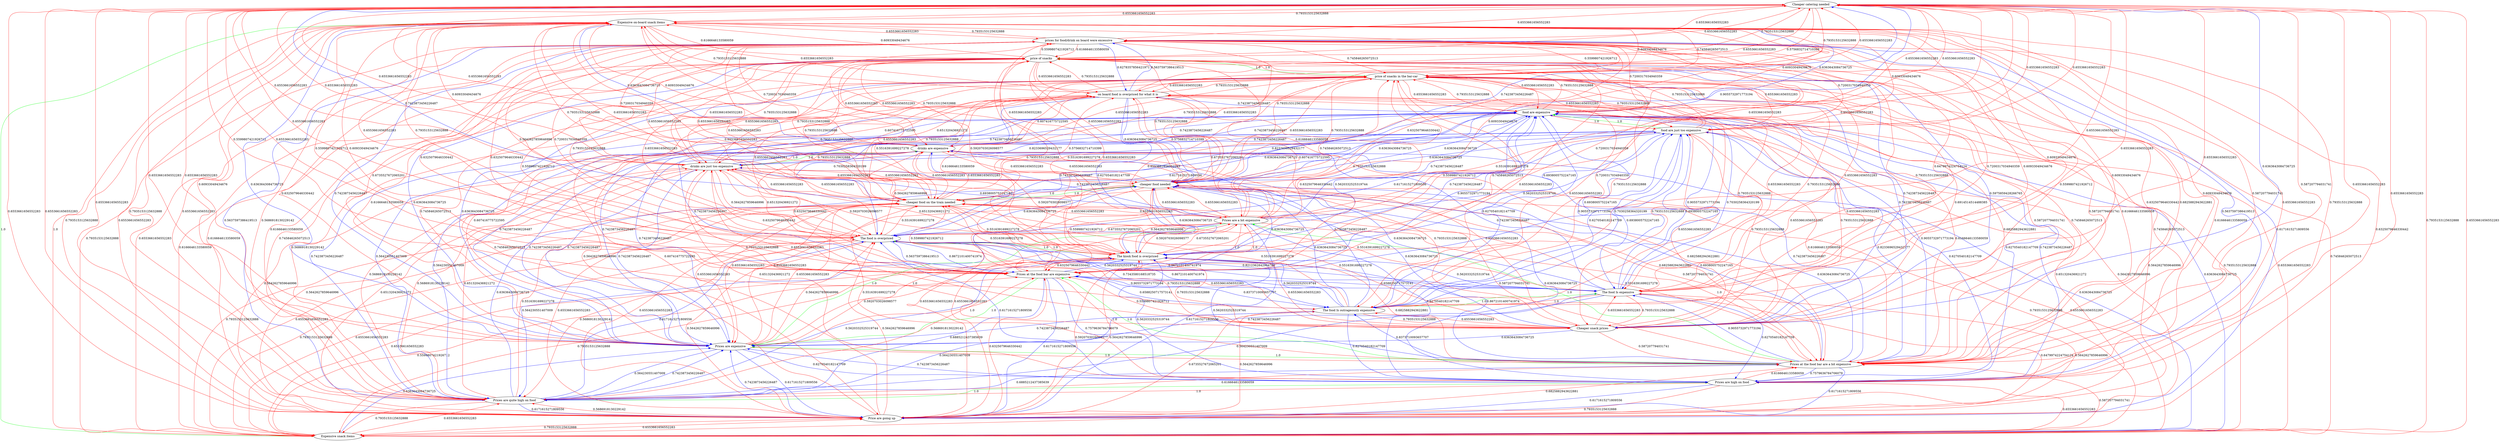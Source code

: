 digraph rawGraph {
"Cheaper catering needed";"Cheaper snack prices";"Expensive on-board snack items";"Expensive snack items";"Price are going up";"Prices are quite high on food";"Prices are high on food";"Prices at the food bar are a bit expensive";"Prices at the food bar are expensive";"Prices are expensive";"Prices are a bit expensive";"The food Is outrageously expensive";"The food Is expensive";"The kiosk food is overpriced";"The food is overpriced";"cheaper food on the train needed";"cheaper food needed";"drinks are just too expensive";"drinks are expensive";"food are just too expensive";"food are expensive";"on board food is overpriced for what it is";"price of snacks in the bar-car";"price of snacks";"prices for food/drink on board were excessive";"Cheaper snack prices" -> "Cheaper catering needed" [label=0.6363643084736725] [color=blue]
"Expensive on-board snack items" -> "Expensive snack items" [label=1.0] [color=green]
"Expensive snack items" -> "Expensive on-board snack items" [label=1.0] [color=red]
"Cheaper catering needed" -> "Expensive on-board snack items" [label=0.7935153125632888] [color=red]
"Cheaper catering needed" -> "Expensive snack items" [label=0.7935153125632888] [color=red]
"Cheaper snack prices" -> "Expensive on-board snack items" [label=0.60933049434676] [color=red]
"Expensive on-board snack items" -> "Cheaper catering needed" [label=0.6553661656552283] [color=red]
"Expensive snack items" -> "Cheaper catering needed" [label=0.6553661656552283] [color=red]
"Cheaper catering needed" -> "Price are going up" [label=0.6553661656552283] [color=red]
"Expensive on-board snack items" -> "Price are going up" [label=0.6553661656552283] [color=red]
"Expensive snack items" -> "Price are going up" [label=0.6553661656552283] [color=red]
"Price are going up" -> "Cheaper catering needed" [label=0.6553661656552283] [color=red]
"Price are going up" -> "Expensive on-board snack items" [label=0.7935153125632888] [color=red]
"Price are going up" -> "Expensive snack items" [label=0.7935153125632888] [color=red]
"Prices are quite high on food" -> "Prices are high on food" [label=1.0] [color=green]
"Prices are high on food" -> "Prices are quite high on food" [label=1.0] [color=red]
"Expensive on-board snack items" -> "Prices are quite high on food" [label=0.6553661656552283] [color=red]
"Expensive on-board snack items" -> "Prices are high on food" [label=0.6553661656552283] [color=red]
"Expensive snack items" -> "Prices are quite high on food" [label=0.6553661656552283] [color=red]
"Expensive snack items" -> "Prices are high on food" [label=0.6553661656552283] [color=red]
"Price are going up" -> "Prices are quite high on food" [label=0.5686918130229142] [color=red]
"Prices are quite high on food" -> "Cheaper catering needed" [label=0.6553661656552283] [color=red]
"Prices are quite high on food" -> "Expensive on-board snack items" [label=0.7935153125632888] [color=red]
"Prices are quite high on food" -> "Expensive snack items" [label=0.7935153125632888] [color=red]
"Prices are quite high on food" -> "Price are going up" [label=0.6171615271809556] [color=blue]
"Prices are high on food" -> "Cheaper catering needed" [label=0.6553661656552283] [color=red]
"Prices are high on food" -> "Expensive on-board snack items" [label=0.7935153125632888] [color=red]
"Prices are high on food" -> "Expensive snack items" [label=0.7935153125632888] [color=red]
"Prices are high on food" -> "Price are going up" [label=0.6171615271809556] [color=blue]
"Prices at the food bar are a bit expensive" -> "Prices at the food bar are expensive" [label=1.0] [color=green]
"Prices at the food bar are expensive" -> "Prices are expensive" [label=1.0] [color=green]
"Prices at the food bar are a bit expensive" -> "Prices are a bit expensive" [label=1.0] [color=green]
"Prices are a bit expensive" -> "Prices are expensive" [label=1.0] [color=green]
"Prices at the food bar are a bit expensive" -> "Prices are expensive" [label=1.0] [color=green]
"Prices at the food bar are expensive" -> "Prices at the food bar are a bit expensive" [label=1.0] [color=red]
"Prices at the food bar are expensive" -> "Prices are a bit expensive" [label=1.0] [color=red]
"Prices are expensive" -> "Prices at the food bar are a bit expensive" [label=1.0] [color=red]
"Prices are expensive" -> "Prices at the food bar are expensive" [label=1.0] [color=red]
"Prices are expensive" -> "Prices are a bit expensive" [label=1.0] [color=red]
"Prices are a bit expensive" -> "Prices at the food bar are a bit expensive" [label=1.0] [color=red]
"Prices are a bit expensive" -> "Prices at the food bar are expensive" [label=1.0] [color=red]
"Cheaper catering needed" -> "Prices at the food bar are a bit expensive" [label=0.587207794031741] [color=red]
"Cheaper catering needed" -> "Prices at the food bar are expensive" [label=0.5599807421926712] [color=red]
"Cheaper catering needed" -> "Prices are expensive" [label=0.6553661656552283] [color=red]
"Cheaper catering needed" -> "Prices are a bit expensive" [label=0.6553661656552283] [color=red]
"Cheaper snack prices" -> "Prices at the food bar are a bit expensive" [label=0.587207794031741] [color=red]
"Cheaper snack prices" -> "Prices at the food bar are expensive" [label=0.5599807421926712] [color=red]
"Cheaper snack prices" -> "Prices are expensive" [label=0.6363643084736725] [color=blue]
"Expensive on-board snack items" -> "Prices at the food bar are a bit expensive" [label=0.587207794031741] [color=red]
"Expensive on-board snack items" -> "Prices at the food bar are expensive" [label=0.5599807421926712] [color=red]
"Expensive on-board snack items" -> "Prices are expensive" [label=0.6363643084736725] [color=blue]
"Expensive snack items" -> "Prices at the food bar are a bit expensive" [label=0.587207794031741] [color=red]
"Expensive snack items" -> "Prices at the food bar are expensive" [label=0.5599807421926712] [color=red]
"Expensive snack items" -> "Prices are expensive" [label=0.6363643084736725] [color=blue]
"Price are going up" -> "Prices at the food bar are a bit expensive" [label=0.6825882943622881] [color=red]
"Price are going up" -> "Prices at the food bar are expensive" [label=0.6325079646330442] [color=red]
"Price are going up" -> "Prices are expensive" [label=0.7423873456226487] [color=blue]
"Prices are quite high on food" -> "Prices at the food bar are a bit expensive" [label=0.6166646133580059] [color=red]
"Prices are quite high on food" -> "Prices are expensive" [label=0.7423873456226487] [color=blue]
"Prices are high on food" -> "Prices at the food bar are a bit expensive" [label=0.6166646133580059] [color=red]
"Prices are high on food" -> "Prices are expensive" [label=0.7423873456226487] [color=blue]
"Prices at the food bar are a bit expensive" -> "Cheaper catering needed" [label=0.6553661656552283] [color=red]
"Prices at the food bar are a bit expensive" -> "Expensive on-board snack items" [label=0.60933049434676] [color=red]
"Prices at the food bar are a bit expensive" -> "Price are going up" [label=0.6171615271809556] [color=blue]
"Prices at the food bar are a bit expensive" -> "Prices are quite high on food" [label=0.6885212437385639] [color=blue]
"Prices at the food bar are a bit expensive" -> "Prices are high on food" [label=0.7579636784706079] [color=blue]
"Prices at the food bar are expensive" -> "Cheaper catering needed" [label=0.6553661656552283] [color=red]
"Prices at the food bar are expensive" -> "Expensive on-board snack items" [label=0.60933049434676] [color=red]
"Prices at the food bar are expensive" -> "Price are going up" [label=0.6171615271809556] [color=blue]
"Prices at the food bar are expensive" -> "Prices are quite high on food" [label=0.6885212437385639] [color=blue]
"Prices at the food bar are expensive" -> "Prices are high on food" [label=0.7579636784706079] [color=blue]
"Prices are expensive" -> "Cheaper catering needed" [label=0.6553661656552283] [color=red]
"Prices are expensive" -> "Expensive on-board snack items" [label=0.60933049434676] [color=red]
"Prices are expensive" -> "Price are going up" [label=0.6171615271809556] [color=blue]
"Prices are expensive" -> "Prices are quite high on food" [label=0.564230551407009] [color=blue]
"Prices are expensive" -> "Prices are high on food" [label=0.6270540182147709] [color=blue]
"Prices are a bit expensive" -> "Cheaper catering needed" [label=0.6553661656552283] [color=red]
"Prices are a bit expensive" -> "Expensive on-board snack items" [label=0.60933049434676] [color=red]
"Prices are a bit expensive" -> "Price are going up" [label=0.6171615271809556] [color=blue]
"Prices are a bit expensive" -> "Prices are quite high on food" [label=0.564230551407009] [color=blue]
"Prices are a bit expensive" -> "Prices are high on food" [label=0.6270540182147709] [color=blue]
"The food Is outrageously expensive" -> "The food Is expensive" [label=1.0] [color=green]
"The food Is expensive" -> "The food Is outrageously expensive" [label=1.0] [color=red]
"Cheaper snack prices" -> "The food Is outrageously expensive" [label=0.6553661656552283] [color=red]
"Cheaper snack prices" -> "The food Is expensive" [label=0.6553661656552283] [color=red]
"Price are going up" -> "The food Is outrageously expensive" [label=0.6735527672065201] [color=red]
"Price are going up" -> "The food Is expensive" [label=0.6479974224754124] [color=red]
"Prices at the food bar are a bit expensive" -> "The food Is outrageously expensive" [label=0.8373710093657707] [color=blue]
"Prices at the food bar are a bit expensive" -> "The food Is expensive" [label=0.9055732971773194] [color=blue]
"Prices at the food bar are expensive" -> "The food Is outrageously expensive" [label=0.8373710093657707] [color=blue]
"Prices at the food bar are expensive" -> "The food Is expensive" [label=0.9055732971773194] [color=blue]
"The food Is outrageously expensive" -> "Cheaper catering needed" [label=0.6553661656552283] [color=red]
"The food Is outrageously expensive" -> "Cheaper snack prices" [label=0.7935153125632888] [color=red]
"The food Is outrageously expensive" -> "Expensive on-board snack items" [label=0.60933049434676] [color=red]
"The food Is outrageously expensive" -> "Price are going up" [label=0.5642627859646996] [color=red]
"The food Is outrageously expensive" -> "Prices are quite high on food" [label=0.564230551407009] [color=blue]
"The food Is outrageously expensive" -> "Prices are high on food" [label=0.6270540182147709] [color=blue]
"The food Is outrageously expensive" -> "Prices at the food bar are expensive" [label=0.6588250717573141] [color=blue]
"The food Is outrageously expensive" -> "Prices are expensive" [label=0.7423873456226487] [color=blue]
"The food Is expensive" -> "Cheaper catering needed" [label=0.6553661656552283] [color=red]
"The food Is expensive" -> "Cheaper snack prices" [label=0.7935153125632888] [color=red]
"The food Is expensive" -> "Expensive on-board snack items" [label=0.60933049434676] [color=red]
"The food Is expensive" -> "Price are going up" [label=0.5642627859646996] [color=red]
"The food Is expensive" -> "Prices are quite high on food" [label=0.564230551407009] [color=blue]
"The food Is expensive" -> "Prices are high on food" [label=0.6270540182147709] [color=blue]
"The food Is expensive" -> "Prices at the food bar are expensive" [label=0.6588250717573141] [color=blue]
"The food Is expensive" -> "Prices are expensive" [label=0.7423873456226487] [color=blue]
"The kiosk food is overpriced" -> "The food is overpriced" [label=1.0] [color=green]
"The food is overpriced" -> "The kiosk food is overpriced" [label=1.0] [color=red]
"Cheaper snack prices" -> "The kiosk food is overpriced" [label=0.6553661656552283] [color=red]
"Cheaper snack prices" -> "The food is overpriced" [label=0.6553661656552283] [color=red]
"Expensive on-board snack items" -> "The kiosk food is overpriced" [label=0.6553661656552283] [color=red]
"Expensive on-board snack items" -> "The food is overpriced" [label=0.6553661656552283] [color=red]
"Expensive snack items" -> "The kiosk food is overpriced" [label=0.6553661656552283] [color=red]
"Expensive snack items" -> "The food is overpriced" [label=0.6553661656552283] [color=red]
"Price are going up" -> "The kiosk food is overpriced" [label=0.5920703026098577] [color=red]
"Price are going up" -> "The food is overpriced" [label=0.5642627859646996] [color=red]
"Prices are quite high on food" -> "The kiosk food is overpriced" [label=0.5620332525319744] [color=blue]
"Prices are quite high on food" -> "The food is overpriced" [label=0.6171615271809556] [color=blue]
"Prices are high on food" -> "The kiosk food is overpriced" [label=0.5620332525319744] [color=blue]
"Prices are high on food" -> "The food is overpriced" [label=0.6171615271809556] [color=blue]
"Prices at the food bar are a bit expensive" -> "The kiosk food is overpriced" [label=0.5620332525319744] [color=blue]
"Prices at the food bar are a bit expensive" -> "The food is overpriced" [label=0.8672101400741974] [color=blue]
"Prices at the food bar are expensive" -> "The kiosk food is overpriced" [label=0.5620332525319744] [color=blue]
"Prices at the food bar are expensive" -> "The food is overpriced" [label=0.8672101400741974] [color=blue]
"Prices are expensive" -> "The kiosk food is overpriced" [label=0.5920703026098577] [color=red]
"Prices are expensive" -> "The food is overpriced" [label=0.5642627859646996] [color=red]
"Prices are a bit expensive" -> "The kiosk food is overpriced" [label=0.5920703026098577] [color=red]
"Prices are a bit expensive" -> "The food is overpriced" [label=0.5642627859646996] [color=red]
"The food Is outrageously expensive" -> "The kiosk food is overpriced" [label=0.5620332525319744] [color=blue]
"The food Is outrageously expensive" -> "The food is overpriced" [label=0.8672101400741974] [color=blue]
"The food Is expensive" -> "The kiosk food is overpriced" [label=0.5620332525319744] [color=blue]
"The food Is expensive" -> "The food is overpriced" [label=0.8672101400741974] [color=blue]
"The kiosk food is overpriced" -> "Cheaper catering needed" [label=0.6553661656552283] [color=red]
"The kiosk food is overpriced" -> "Cheaper snack prices" [label=0.7935153125632888] [color=red]
"The kiosk food is overpriced" -> "Expensive on-board snack items" [label=0.7935153125632888] [color=red]
"The kiosk food is overpriced" -> "Expensive snack items" [label=0.7935153125632888] [color=red]
"The kiosk food is overpriced" -> "Price are going up" [label=0.5642627859646996] [color=red]
"The kiosk food is overpriced" -> "Prices are quite high on food" [label=0.5686918130229142] [color=red]
"The kiosk food is overpriced" -> "Prices at the food bar are a bit expensive" [label=0.6825882943622881] [color=red]
"The kiosk food is overpriced" -> "Prices at the food bar are expensive" [label=0.6325079646330442] [color=red]
"The kiosk food is overpriced" -> "Prices are a bit expensive" [label=0.6735527672065201] [color=red]
"The food is overpriced" -> "Cheaper catering needed" [label=0.6553661656552283] [color=red]
"The food is overpriced" -> "Cheaper snack prices" [label=0.7935153125632888] [color=red]
"The food is overpriced" -> "Expensive on-board snack items" [label=0.7935153125632888] [color=red]
"The food is overpriced" -> "Expensive snack items" [label=0.7935153125632888] [color=red]
"The food is overpriced" -> "Price are going up" [label=0.5642627859646996] [color=red]
"The food is overpriced" -> "Prices are quite high on food" [label=0.5686918130229142] [color=red]
"The food is overpriced" -> "Prices at the food bar are expensive" [label=0.5637597386419513] [color=blue]
"The food is overpriced" -> "Prices are a bit expensive" [label=0.6735527672065201] [color=red]
"The food is overpriced" -> "The food Is outrageously expensive" [label=0.7343580168518735] [color=blue]
"The food is overpriced" -> "The food Is expensive" [label=0.8212362842904765] [color=blue]
"cheaper food on the train needed" -> "cheaper food needed" [label=1.0] [color=green]
"cheaper food needed" -> "cheaper food on the train needed" [label=1.0] [color=red]
"Cheaper catering needed" -> "cheaper food needed" [label=0.9055732971773194] [color=blue]
"Cheaper snack prices" -> "cheaper food on the train needed" [label=0.5516391699227278] [color=red]
"Cheaper snack prices" -> "cheaper food needed" [label=0.6363643084736725] [color=blue]
"Expensive on-board snack items" -> "cheaper food on the train needed" [label=0.6553661656552283] [color=red]
"Expensive on-board snack items" -> "cheaper food needed" [label=0.6553661656552283] [color=red]
"Expensive snack items" -> "cheaper food on the train needed" [label=0.6553661656552283] [color=red]
"Expensive snack items" -> "cheaper food needed" [label=0.6553661656552283] [color=red]
"Price are going up" -> "cheaper food on the train needed" [label=0.6553661656552283] [color=red]
"Price are going up" -> "cheaper food needed" [label=0.6553661656552283] [color=red]
"Prices are quite high on food" -> "cheaper food on the train needed" [label=0.5516391699227278] [color=red]
"Prices are quite high on food" -> "cheaper food needed" [label=0.6363643084736725] [color=blue]
"Prices are high on food" -> "cheaper food on the train needed" [label=0.5516391699227278] [color=red]
"Prices are high on food" -> "cheaper food needed" [label=0.6363643084736725] [color=blue]
"Prices at the food bar are a bit expensive" -> "cheaper food on the train needed" [label=0.5516391699227278] [color=red]
"Prices at the food bar are a bit expensive" -> "cheaper food needed" [label=0.6363643084736725] [color=blue]
"Prices at the food bar are expensive" -> "cheaper food on the train needed" [label=0.5516391699227278] [color=red]
"Prices at the food bar are expensive" -> "cheaper food needed" [label=0.6363643084736725] [color=blue]
"Prices are expensive" -> "cheaper food on the train needed" [label=0.6553661656552283] [color=red]
"Prices are expensive" -> "cheaper food needed" [label=0.6553661656552283] [color=red]
"Prices are a bit expensive" -> "cheaper food on the train needed" [label=0.6553661656552283] [color=red]
"Prices are a bit expensive" -> "cheaper food needed" [label=0.6553661656552283] [color=red]
"The food Is outrageously expensive" -> "cheaper food on the train needed" [label=0.5516391699227278] [color=red]
"The food Is outrageously expensive" -> "cheaper food needed" [label=0.6363643084736725] [color=blue]
"The food Is expensive" -> "cheaper food on the train needed" [label=0.5516391699227278] [color=red]
"The food Is expensive" -> "cheaper food needed" [label=0.6363643084736725] [color=blue]
"The kiosk food is overpriced" -> "cheaper food on the train needed" [label=0.5516391699227278] [color=red]
"The kiosk food is overpriced" -> "cheaper food needed" [label=0.6363643084736725] [color=blue]
"The food is overpriced" -> "cheaper food on the train needed" [label=0.5516391699227278] [color=red]
"The food is overpriced" -> "cheaper food needed" [label=0.6363643084736725] [color=blue]
"cheaper food on the train needed" -> "Cheaper catering needed" [label=0.7423873456226487] [color=blue]
"cheaper food on the train needed" -> "Expensive on-board snack items" [label=0.7935153125632888] [color=red]
"cheaper food on the train needed" -> "Expensive snack items" [label=0.7935153125632888] [color=red]
"cheaper food on the train needed" -> "Price are going up" [label=0.6553661656552283] [color=red]
"cheaper food on the train needed" -> "Prices at the food bar are a bit expensive" [label=0.587207794031741] [color=red]
"cheaper food on the train needed" -> "Prices at the food bar are expensive" [label=0.5599807421926712] [color=red]
"cheaper food on the train needed" -> "Prices are expensive" [label=0.6553661656552283] [color=red]
"cheaper food on the train needed" -> "Prices are a bit expensive" [label=0.6553661656552283] [color=red]
"cheaper food needed" -> "Cheaper catering needed" [label=0.7423873456226487] [color=blue]
"cheaper food needed" -> "Expensive on-board snack items" [label=0.7935153125632888] [color=red]
"cheaper food needed" -> "Expensive snack items" [label=0.7935153125632888] [color=red]
"cheaper food needed" -> "Price are going up" [label=0.6553661656552283] [color=red]
"cheaper food needed" -> "Prices at the food bar are a bit expensive" [label=0.587207794031741] [color=red]
"cheaper food needed" -> "Prices at the food bar are expensive" [label=0.5599807421926712] [color=red]
"cheaper food needed" -> "Prices are expensive" [label=0.6553661656552283] [color=red]
"cheaper food needed" -> "Prices are a bit expensive" [label=0.6553661656552283] [color=red]
"drinks are just too expensive" -> "drinks are expensive" [label=1.0] [color=green]
"drinks are expensive" -> "drinks are just too expensive" [label=1.0] [color=red]
"Cheaper catering needed" -> "drinks are just too expensive" [label=0.6553661656552283] [color=red]
"Cheaper catering needed" -> "drinks are expensive" [label=0.6553661656552283] [color=red]
"Cheaper snack prices" -> "drinks are just too expensive" [label=0.6553661656552283] [color=red]
"Cheaper snack prices" -> "drinks are expensive" [label=0.6553661656552283] [color=red]
"Expensive on-board snack items" -> "drinks are expensive" [label=0.6363643084736725] [color=blue]
"Expensive snack items" -> "drinks are expensive" [label=0.6363643084736725] [color=blue]
"Price are going up" -> "drinks are just too expensive" [label=0.651320436921272] [color=red]
"Prices are quite high on food" -> "drinks are just too expensive" [label=0.651320436921272] [color=red]
"Prices are high on food" -> "drinks are just too expensive" [label=0.651320436921272] [color=red]
"Prices at the food bar are a bit expensive" -> "drinks are just too expensive" [label=0.6938005752247165] [color=blue]
"Prices at the food bar are a bit expensive" -> "drinks are expensive" [label=0.7423873456226487] [color=blue]
"Prices at the food bar are expensive" -> "drinks are expensive" [label=0.7423873456226487] [color=blue]
"Prices are expensive" -> "drinks are expensive" [label=0.7423873456226487] [color=blue]
"Prices are a bit expensive" -> "drinks are just too expensive" [label=0.6938005752247165] [color=blue]
"Prices are a bit expensive" -> "drinks are expensive" [label=0.7423873456226487] [color=blue]
"The food Is outrageously expensive" -> "drinks are expensive" [label=0.7423873456226487] [color=blue]
"The food Is expensive" -> "drinks are expensive" [label=0.7423873456226487] [color=blue]
"The kiosk food is overpriced" -> "drinks are just too expensive" [label=0.651320436921272] [color=red]
"The food is overpriced" -> "drinks are just too expensive" [label=0.651320436921272] [color=red]
"cheaper food on the train needed" -> "drinks are just too expensive" [label=0.6553661656552283] [color=red]
"cheaper food on the train needed" -> "drinks are expensive" [label=0.6553661656552283] [color=red]
"cheaper food needed" -> "drinks are just too expensive" [label=0.6553661656552283] [color=red]
"cheaper food needed" -> "drinks are expensive" [label=0.6553661656552283] [color=red]
"drinks are just too expensive" -> "Cheaper catering needed" [label=0.6553661656552283] [color=red]
"drinks are just too expensive" -> "Cheaper snack prices" [label=0.7935153125632888] [color=red]
"drinks are just too expensive" -> "Expensive on-board snack items" [label=0.60933049434676] [color=red]
"drinks are just too expensive" -> "Price are going up" [label=0.5642627859646996] [color=red]
"drinks are just too expensive" -> "Prices are quite high on food" [label=0.5686918130229142] [color=red]
"drinks are just too expensive" -> "Prices at the food bar are a bit expensive" [label=0.6825882943622881] [color=red]
"drinks are just too expensive" -> "Prices at the food bar are expensive" [label=0.6325079646330442] [color=red]
"drinks are just too expensive" -> "Prices are expensive" [label=0.7423873456226487] [color=blue]
"drinks are just too expensive" -> "The kiosk food is overpriced" [label=0.5920703026098577] [color=red]
"drinks are just too expensive" -> "The food is overpriced" [label=0.5642627859646996] [color=red]
"drinks are just too expensive" -> "cheaper food on the train needed" [label=0.6553661656552283] [color=red]
"drinks are just too expensive" -> "cheaper food needed" [label=0.6553661656552283] [color=red]
"drinks are expensive" -> "Cheaper catering needed" [label=0.6553661656552283] [color=red]
"drinks are expensive" -> "Cheaper snack prices" [label=0.7935153125632888] [color=red]
"drinks are expensive" -> "Expensive on-board snack items" [label=0.60933049434676] [color=red]
"drinks are expensive" -> "Price are going up" [label=0.5642627859646996] [color=red]
"drinks are expensive" -> "Prices are quite high on food" [label=0.5686918130229142] [color=red]
"drinks are expensive" -> "Prices at the food bar are a bit expensive" [label=0.6825882943622881] [color=red]
"drinks are expensive" -> "Prices at the food bar are expensive" [label=0.6325079646330442] [color=red]
"drinks are expensive" -> "Prices are expensive" [label=0.7423873456226487] [color=blue]
"drinks are expensive" -> "The kiosk food is overpriced" [label=0.5920703026098577] [color=red]
"drinks are expensive" -> "The food is overpriced" [label=0.5642627859646996] [color=red]
"drinks are expensive" -> "cheaper food on the train needed" [label=0.6553661656552283] [color=red]
"drinks are expensive" -> "cheaper food needed" [label=0.6553661656552283] [color=red]
"food are just too expensive" -> "food are expensive" [label=1.0] [color=green]
"food are expensive" -> "food are just too expensive" [label=1.0] [color=red]
"Cheaper catering needed" -> "food are just too expensive" [label=0.6553661656552283] [color=red]
"Cheaper catering needed" -> "food are expensive" [label=0.6553661656552283] [color=red]
"Cheaper snack prices" -> "food are just too expensive" [label=0.6553661656552283] [color=red]
"Cheaper snack prices" -> "food are expensive" [label=0.6553661656552283] [color=red]
"Expensive on-board snack items" -> "food are expensive" [label=0.6363643084736725] [color=blue]
"Expensive snack items" -> "food are expensive" [label=0.6363643084736725] [color=blue]
"Price are going up" -> "food are just too expensive" [label=0.651320436921272] [color=red]
"Prices are quite high on food" -> "food are expensive" [label=0.7423873456226487] [color=blue]
"Prices are high on food" -> "food are expensive" [label=0.7423873456226487] [color=blue]
"Prices at the food bar are a bit expensive" -> "food are just too expensive" [label=0.8233696529432177] [color=blue]
"Prices at the food bar are a bit expensive" -> "food are expensive" [label=0.9055732971773194] [color=blue]
"Prices at the food bar are expensive" -> "food are just too expensive" [label=0.6938005752247165] [color=blue]
"Prices at the food bar are expensive" -> "food are expensive" [label=0.9055732971773194] [color=blue]
"Prices are expensive" -> "food are expensive" [label=0.7423873456226487] [color=blue]
"Prices are a bit expensive" -> "food are just too expensive" [label=0.6938005752247165] [color=blue]
"Prices are a bit expensive" -> "food are expensive" [label=0.7423873456226487] [color=blue]
"The food Is outrageously expensive" -> "food are just too expensive" [label=0.6938005752247165] [color=blue]
"The food Is outrageously expensive" -> "food are expensive" [label=0.9055732971773194] [color=blue]
"The food Is expensive" -> "food are just too expensive" [label=0.6938005752247165] [color=blue]
"The food Is expensive" -> "food are expensive" [label=0.9055732971773194] [color=blue]
"The kiosk food is overpriced" -> "food are expensive" [label=0.7423873456226487] [color=blue]
"The food is overpriced" -> "food are expensive" [label=0.7423873456226487] [color=blue]
"cheaper food on the train needed" -> "food are expensive" [label=0.6363643084736725] [color=blue]
"cheaper food needed" -> "food are expensive" [label=0.6363643084736725] [color=blue]
"drinks are just too expensive" -> "food are just too expensive" [label=0.8233696529432177] [color=blue]
"drinks are just too expensive" -> "food are expensive" [label=0.7423873456226487] [color=blue]
"drinks are expensive" -> "food are expensive" [label=0.7423873456226487] [color=blue]
"food are just too expensive" -> "Cheaper catering needed" [label=0.6553661656552283] [color=red]
"food are just too expensive" -> "Cheaper snack prices" [label=0.7935153125632888] [color=red]
"food are just too expensive" -> "Expensive on-board snack items" [label=0.60933049434676] [color=red]
"food are just too expensive" -> "Price are going up" [label=0.5642627859646996] [color=red]
"food are just too expensive" -> "Prices are quite high on food" [label=0.564230551407009] [color=blue]
"food are just too expensive" -> "Prices are high on food" [label=0.6270540182147709] [color=blue]
"food are just too expensive" -> "Prices at the food bar are a bit expensive" [label=0.6166646133580059] [color=red]
"food are just too expensive" -> "Prices are expensive" [label=0.7423873456226487] [color=blue]
"food are just too expensive" -> "The food Is outrageously expensive" [label=0.6270540182147709] [color=blue]
"food are just too expensive" -> "The food Is expensive" [label=0.7030258364320199] [color=blue]
"food are just too expensive" -> "The kiosk food is overpriced" [label=0.5620332525319744] [color=blue]
"food are just too expensive" -> "The food is overpriced" [label=0.6171615271809556] [color=blue]
"food are just too expensive" -> "cheaper food on the train needed" [label=0.5516391699227278] [color=red]
"food are just too expensive" -> "cheaper food needed" [label=0.6363643084736725] [color=blue]
"food are just too expensive" -> "drinks are just too expensive" [label=0.8233696529432177] [color=blue]
"food are just too expensive" -> "drinks are expensive" [label=0.7423873456226487] [color=blue]
"food are expensive" -> "Cheaper catering needed" [label=0.6553661656552283] [color=red]
"food are expensive" -> "Cheaper snack prices" [label=0.7935153125632888] [color=red]
"food are expensive" -> "Expensive on-board snack items" [label=0.60933049434676] [color=red]
"food are expensive" -> "Price are going up" [label=0.5642627859646996] [color=red]
"food are expensive" -> "Prices are quite high on food" [label=0.564230551407009] [color=blue]
"food are expensive" -> "Prices are high on food" [label=0.6270540182147709] [color=blue]
"food are expensive" -> "Prices at the food bar are a bit expensive" [label=0.6166646133580059] [color=red]
"food are expensive" -> "Prices are expensive" [label=0.7423873456226487] [color=blue]
"food are expensive" -> "The food Is outrageously expensive" [label=0.6270540182147709] [color=blue]
"food are expensive" -> "The food Is expensive" [label=0.7030258364320199] [color=blue]
"food are expensive" -> "The kiosk food is overpriced" [label=0.5620332525319744] [color=blue]
"food are expensive" -> "The food is overpriced" [label=0.6171615271809556] [color=blue]
"food are expensive" -> "cheaper food on the train needed" [label=0.5516391699227278] [color=red]
"food are expensive" -> "cheaper food needed" [label=0.6363643084736725] [color=blue]
"food are expensive" -> "drinks are expensive" [label=0.7423873456226487] [color=blue]
"Cheaper catering needed" -> "on board food is overpriced for what it is" [label=0.5756832714710399] [color=red]
"Cheaper snack prices" -> "on board food is overpriced for what it is" [label=0.6553661656552283] [color=red]
"Expensive on-board snack items" -> "on board food is overpriced for what it is" [label=0.6553661656552283] [color=red]
"Expensive snack items" -> "on board food is overpriced for what it is" [label=0.6553661656552283] [color=red]
"Price are going up" -> "on board food is overpriced for what it is" [label=0.607416775722595] [color=red]
"Prices are expensive" -> "on board food is overpriced for what it is" [label=0.607416775722595] [color=red]
"Prices are a bit expensive" -> "on board food is overpriced for what it is" [label=0.607416775722595] [color=red]
"cheaper food on the train needed" -> "on board food is overpriced for what it is" [label=0.5756832714710399] [color=red]
"cheaper food needed" -> "on board food is overpriced for what it is" [label=0.5756832714710399] [color=red]
"drinks are just too expensive" -> "on board food is overpriced for what it is" [label=0.607416775722595] [color=red]
"drinks are expensive" -> "on board food is overpriced for what it is" [label=0.607416775722595] [color=red]
"on board food is overpriced for what it is" -> "Cheaper catering needed" [label=0.6553661656552283] [color=red]
"on board food is overpriced for what it is" -> "Cheaper snack prices" [label=0.7935153125632888] [color=red]
"on board food is overpriced for what it is" -> "Expensive on-board snack items" [label=0.7935153125632888] [color=red]
"on board food is overpriced for what it is" -> "Expensive snack items" [label=0.7935153125632888] [color=red]
"on board food is overpriced for what it is" -> "Price are going up" [label=0.5642627859646996] [color=red]
"on board food is overpriced for what it is" -> "Prices are quite high on food" [label=0.5686918130229142] [color=red]
"on board food is overpriced for what it is" -> "Prices at the food bar are a bit expensive" [label=0.6825882943622881] [color=red]
"on board food is overpriced for what it is" -> "Prices at the food bar are expensive" [label=0.6325079646330442] [color=red]
"on board food is overpriced for what it is" -> "Prices are a bit expensive" [label=0.6735527672065201] [color=red]
"on board food is overpriced for what it is" -> "The kiosk food is overpriced" [label=0.6270540182147709] [color=blue]
"on board food is overpriced for what it is" -> "The food is overpriced" [label=0.7030258364320199] [color=blue]
"on board food is overpriced for what it is" -> "cheaper food on the train needed" [label=0.5516391699227278] [color=red]
"on board food is overpriced for what it is" -> "cheaper food needed" [label=0.6363643084736725] [color=blue]
"on board food is overpriced for what it is" -> "drinks are just too expensive" [label=0.651320436921272] [color=red]
"on board food is overpriced for what it is" -> "food are expensive" [label=0.7423873456226487] [color=blue]
"price of snacks in the bar-car" -> "price of snacks" [label=1.0] [color=green]
"price of snacks" -> "price of snacks in the bar-car" [label=1.0] [color=red]
"Cheaper catering needed" -> "price of snacks in the bar-car" [label=0.7935153125632888] [color=red]
"Cheaper catering needed" -> "price of snacks" [label=0.7935153125632888] [color=red]
"Cheaper snack prices" -> "price of snacks in the bar-car" [label=0.6914514514488385] [color=red]
"Cheaper snack prices" -> "price of snacks" [label=0.5975859428266765] [color=blue]
"Expensive on-board snack items" -> "price of snacks in the bar-car" [label=0.745846265072513] [color=red]
"Expensive on-board snack items" -> "price of snacks" [label=0.6166646133580059] [color=red]
"Expensive snack items" -> "price of snacks in the bar-car" [label=0.745846265072513] [color=red]
"Expensive snack items" -> "price of snacks" [label=0.6166646133580059] [color=red]
"Price are going up" -> "price of snacks in the bar-car" [label=0.745846265072513] [color=red]
"Price are going up" -> "price of snacks" [label=0.6166646133580059] [color=red]
"Prices are quite high on food" -> "price of snacks in the bar-car" [label=0.745846265072513] [color=red]
"Prices are quite high on food" -> "price of snacks" [label=0.6166646133580059] [color=red]
"Prices are high on food" -> "price of snacks in the bar-car" [label=0.745846265072513] [color=red]
"Prices are high on food" -> "price of snacks" [label=0.6166646133580059] [color=red]
"Prices at the food bar are a bit expensive" -> "price of snacks in the bar-car" [label=0.745846265072513] [color=red]
"Prices at the food bar are a bit expensive" -> "price of snacks" [label=0.6166646133580059] [color=red]
"Prices at the food bar are expensive" -> "price of snacks in the bar-car" [label=0.745846265072513] [color=red]
"Prices at the food bar are expensive" -> "price of snacks" [label=0.6166646133580059] [color=red]
"Prices are expensive" -> "price of snacks in the bar-car" [label=0.745846265072513] [color=red]
"Prices are expensive" -> "price of snacks" [label=0.6166646133580059] [color=red]
"Prices are a bit expensive" -> "price of snacks in the bar-car" [label=0.745846265072513] [color=red]
"Prices are a bit expensive" -> "price of snacks" [label=0.6166646133580059] [color=red]
"The food Is outrageously expensive" -> "price of snacks in the bar-car" [label=0.7935153125632888] [color=red]
"The food Is outrageously expensive" -> "price of snacks" [label=0.7935153125632888] [color=red]
"The food Is expensive" -> "price of snacks in the bar-car" [label=0.7935153125632888] [color=red]
"The food Is expensive" -> "price of snacks" [label=0.7935153125632888] [color=red]
"The kiosk food is overpriced" -> "price of snacks in the bar-car" [label=0.7935153125632888] [color=red]
"The kiosk food is overpriced" -> "price of snacks" [label=0.7935153125632888] [color=red]
"The food is overpriced" -> "price of snacks in the bar-car" [label=0.7935153125632888] [color=red]
"The food is overpriced" -> "price of snacks" [label=0.7935153125632888] [color=red]
"cheaper food on the train needed" -> "price of snacks in the bar-car" [label=0.7935153125632888] [color=red]
"cheaper food on the train needed" -> "price of snacks" [label=0.7935153125632888] [color=red]
"cheaper food needed" -> "price of snacks in the bar-car" [label=0.7935153125632888] [color=red]
"cheaper food needed" -> "price of snacks" [label=0.7935153125632888] [color=red]
"drinks are just too expensive" -> "price of snacks in the bar-car" [label=0.7935153125632888] [color=red]
"drinks are just too expensive" -> "price of snacks" [label=0.7935153125632888] [color=red]
"drinks are expensive" -> "price of snacks in the bar-car" [label=0.7935153125632888] [color=red]
"drinks are expensive" -> "price of snacks" [label=0.7935153125632888] [color=red]
"food are just too expensive" -> "price of snacks in the bar-car" [label=0.7935153125632888] [color=red]
"food are just too expensive" -> "price of snacks" [label=0.7935153125632888] [color=red]
"food are expensive" -> "price of snacks in the bar-car" [label=0.7935153125632888] [color=red]
"food are expensive" -> "price of snacks" [label=0.7935153125632888] [color=red]
"on board food is overpriced for what it is" -> "price of snacks in the bar-car" [label=0.7935153125632888] [color=red]
"on board food is overpriced for what it is" -> "price of snacks" [label=0.7935153125632888] [color=red]
"price of snacks in the bar-car" -> "Cheaper catering needed" [label=0.6553661656552283] [color=red]
"price of snacks in the bar-car" -> "Cheaper snack prices" [label=0.7423873456226487] [color=blue]
"price of snacks in the bar-car" -> "Expensive on-board snack items" [label=0.60933049434676] [color=red]
"price of snacks in the bar-car" -> "Prices at the food bar are a bit expensive" [label=0.587207794031741] [color=red]
"price of snacks in the bar-car" -> "Prices at the food bar are expensive" [label=0.5599807421926712] [color=red]
"price of snacks in the bar-car" -> "Prices are expensive" [label=0.6363643084736725] [color=blue]
"price of snacks in the bar-car" -> "The food Is outrageously expensive" [label=0.6553661656552283] [color=red]
"price of snacks in the bar-car" -> "The food Is expensive" [label=0.6553661656552283] [color=red]
"price of snacks in the bar-car" -> "The kiosk food is overpriced" [label=0.6553661656552283] [color=red]
"price of snacks in the bar-car" -> "The food is overpriced" [label=0.6553661656552283] [color=red]
"price of snacks in the bar-car" -> "cheaper food on the train needed" [label=0.6553661656552283] [color=red]
"price of snacks in the bar-car" -> "cheaper food needed" [label=0.6553661656552283] [color=red]
"price of snacks in the bar-car" -> "drinks are just too expensive" [label=0.6553661656552283] [color=red]
"price of snacks in the bar-car" -> "drinks are expensive" [label=0.6553661656552283] [color=red]
"price of snacks in the bar-car" -> "food are just too expensive" [label=0.6553661656552283] [color=red]
"price of snacks in the bar-car" -> "food are expensive" [label=0.6553661656552283] [color=red]
"price of snacks in the bar-car" -> "on board food is overpriced for what it is" [label=0.6553661656552283] [color=red]
"price of snacks" -> "Cheaper catering needed" [label=0.6553661656552283] [color=red]
"price of snacks" -> "Cheaper snack prices" [label=0.7423873456226487] [color=blue]
"price of snacks" -> "Expensive on-board snack items" [label=0.60933049434676] [color=red]
"price of snacks" -> "Prices at the food bar are a bit expensive" [label=0.587207794031741] [color=red]
"price of snacks" -> "Prices at the food bar are expensive" [label=0.5599807421926712] [color=red]
"price of snacks" -> "Prices are expensive" [label=0.6363643084736725] [color=blue]
"price of snacks" -> "The food Is outrageously expensive" [label=0.6553661656552283] [color=red]
"price of snacks" -> "The food Is expensive" [label=0.6553661656552283] [color=red]
"price of snacks" -> "The kiosk food is overpriced" [label=0.6553661656552283] [color=red]
"price of snacks" -> "The food is overpriced" [label=0.6553661656552283] [color=red]
"price of snacks" -> "cheaper food on the train needed" [label=0.6553661656552283] [color=red]
"price of snacks" -> "cheaper food needed" [label=0.6553661656552283] [color=red]
"price of snacks" -> "drinks are just too expensive" [label=0.6553661656552283] [color=red]
"price of snacks" -> "drinks are expensive" [label=0.6553661656552283] [color=red]
"price of snacks" -> "food are just too expensive" [label=0.6553661656552283] [color=red]
"price of snacks" -> "food are expensive" [label=0.6553661656552283] [color=red]
"price of snacks" -> "on board food is overpriced for what it is" [label=0.6553661656552283] [color=red]
"Cheaper catering needed" -> "prices for food/drink on board were excessive" [label=0.6553661656552283] [color=red]
"Cheaper snack prices" -> "prices for food/drink on board were excessive" [label=0.5599807421926712] [color=red]
"Expensive on-board snack items" -> "prices for food/drink on board were excessive" [label=0.6553661656552283] [color=red]
"Expensive snack items" -> "prices for food/drink on board were excessive" [label=0.6553661656552283] [color=red]
"Price are going up" -> "prices for food/drink on board were excessive" [label=0.6325079646330442] [color=red]
"Prices are quite high on food" -> "prices for food/drink on board were excessive" [label=0.5637597386419513] [color=blue]
"Prices are high on food" -> "prices for food/drink on board were excessive" [label=0.5637597386419513] [color=blue]
"Prices at the food bar are a bit expensive" -> "prices for food/drink on board were excessive" [label=0.6325079646330442] [color=red]
"Prices at the food bar are expensive" -> "prices for food/drink on board were excessive" [label=0.6325079646330442] [color=red]
"Prices are expensive" -> "prices for food/drink on board were excessive" [label=0.6325079646330442] [color=red]
"Prices are a bit expensive" -> "prices for food/drink on board were excessive" [label=0.6325079646330442] [color=red]
"The food Is outrageously expensive" -> "prices for food/drink on board were excessive" [label=0.7200317034940359] [color=red]
"The food Is expensive" -> "prices for food/drink on board were excessive" [label=0.7200317034940359] [color=red]
"The kiosk food is overpriced" -> "prices for food/drink on board were excessive" [label=0.7200317034940359] [color=red]
"The food is overpriced" -> "prices for food/drink on board were excessive" [label=0.7200317034940359] [color=red]
"cheaper food on the train needed" -> "prices for food/drink on board were excessive" [label=0.6553661656552283] [color=red]
"cheaper food needed" -> "prices for food/drink on board were excessive" [label=0.6553661656552283] [color=red]
"drinks are just too expensive" -> "prices for food/drink on board were excessive" [label=0.7200317034940359] [color=red]
"drinks are expensive" -> "prices for food/drink on board were excessive" [label=0.7200317034940359] [color=red]
"food are just too expensive" -> "prices for food/drink on board were excessive" [label=0.7200317034940359] [color=red]
"food are expensive" -> "prices for food/drink on board were excessive" [label=0.7200317034940359] [color=red]
"on board food is overpriced for what it is" -> "prices for food/drink on board were excessive" [label=0.5637597386419513] [color=blue]
"price of snacks in the bar-car" -> "prices for food/drink on board were excessive" [label=0.5599807421926712] [color=red]
"price of snacks" -> "prices for food/drink on board were excessive" [label=0.5599807421926712] [color=red]
"prices for food/drink on board were excessive" -> "Cheaper catering needed" [label=0.6553661656552283] [color=red]
"prices for food/drink on board were excessive" -> "Expensive on-board snack items" [label=0.7935153125632888] [color=red]
"prices for food/drink on board were excessive" -> "Expensive snack items" [label=0.7935153125632888] [color=red]
"prices for food/drink on board were excessive" -> "Price are going up" [label=0.6171615271809556] [color=blue]
"prices for food/drink on board were excessive" -> "Prices are quite high on food" [label=0.5686918130229142] [color=red]
"prices for food/drink on board were excessive" -> "Prices at the food bar are a bit expensive" [label=0.6825882943622881] [color=red]
"prices for food/drink on board were excessive" -> "Prices at the food bar are expensive" [label=0.6325079646330442] [color=red]
"prices for food/drink on board were excessive" -> "Prices are expensive" [label=0.7423873456226487] [color=blue]
"prices for food/drink on board were excessive" -> "The food Is outrageously expensive" [label=0.6735527672065201] [color=red]
"prices for food/drink on board were excessive" -> "The food Is expensive" [label=0.6479974224754124] [color=red]
"prices for food/drink on board were excessive" -> "The kiosk food is overpriced" [label=0.5920703026098577] [color=red]
"prices for food/drink on board were excessive" -> "The food is overpriced" [label=0.5642627859646996] [color=red]
"prices for food/drink on board were excessive" -> "cheaper food on the train needed" [label=0.6553661656552283] [color=red]
"prices for food/drink on board were excessive" -> "cheaper food needed" [label=0.6553661656552283] [color=red]
"prices for food/drink on board were excessive" -> "on board food is overpriced for what it is" [label=0.6278357856421971] [color=blue]
"prices for food/drink on board were excessive" -> "price of snacks in the bar-car" [label=0.745846265072513] [color=red]
"prices for food/drink on board were excessive" -> "price of snacks" [label=0.6166646133580059] [color=red]
}